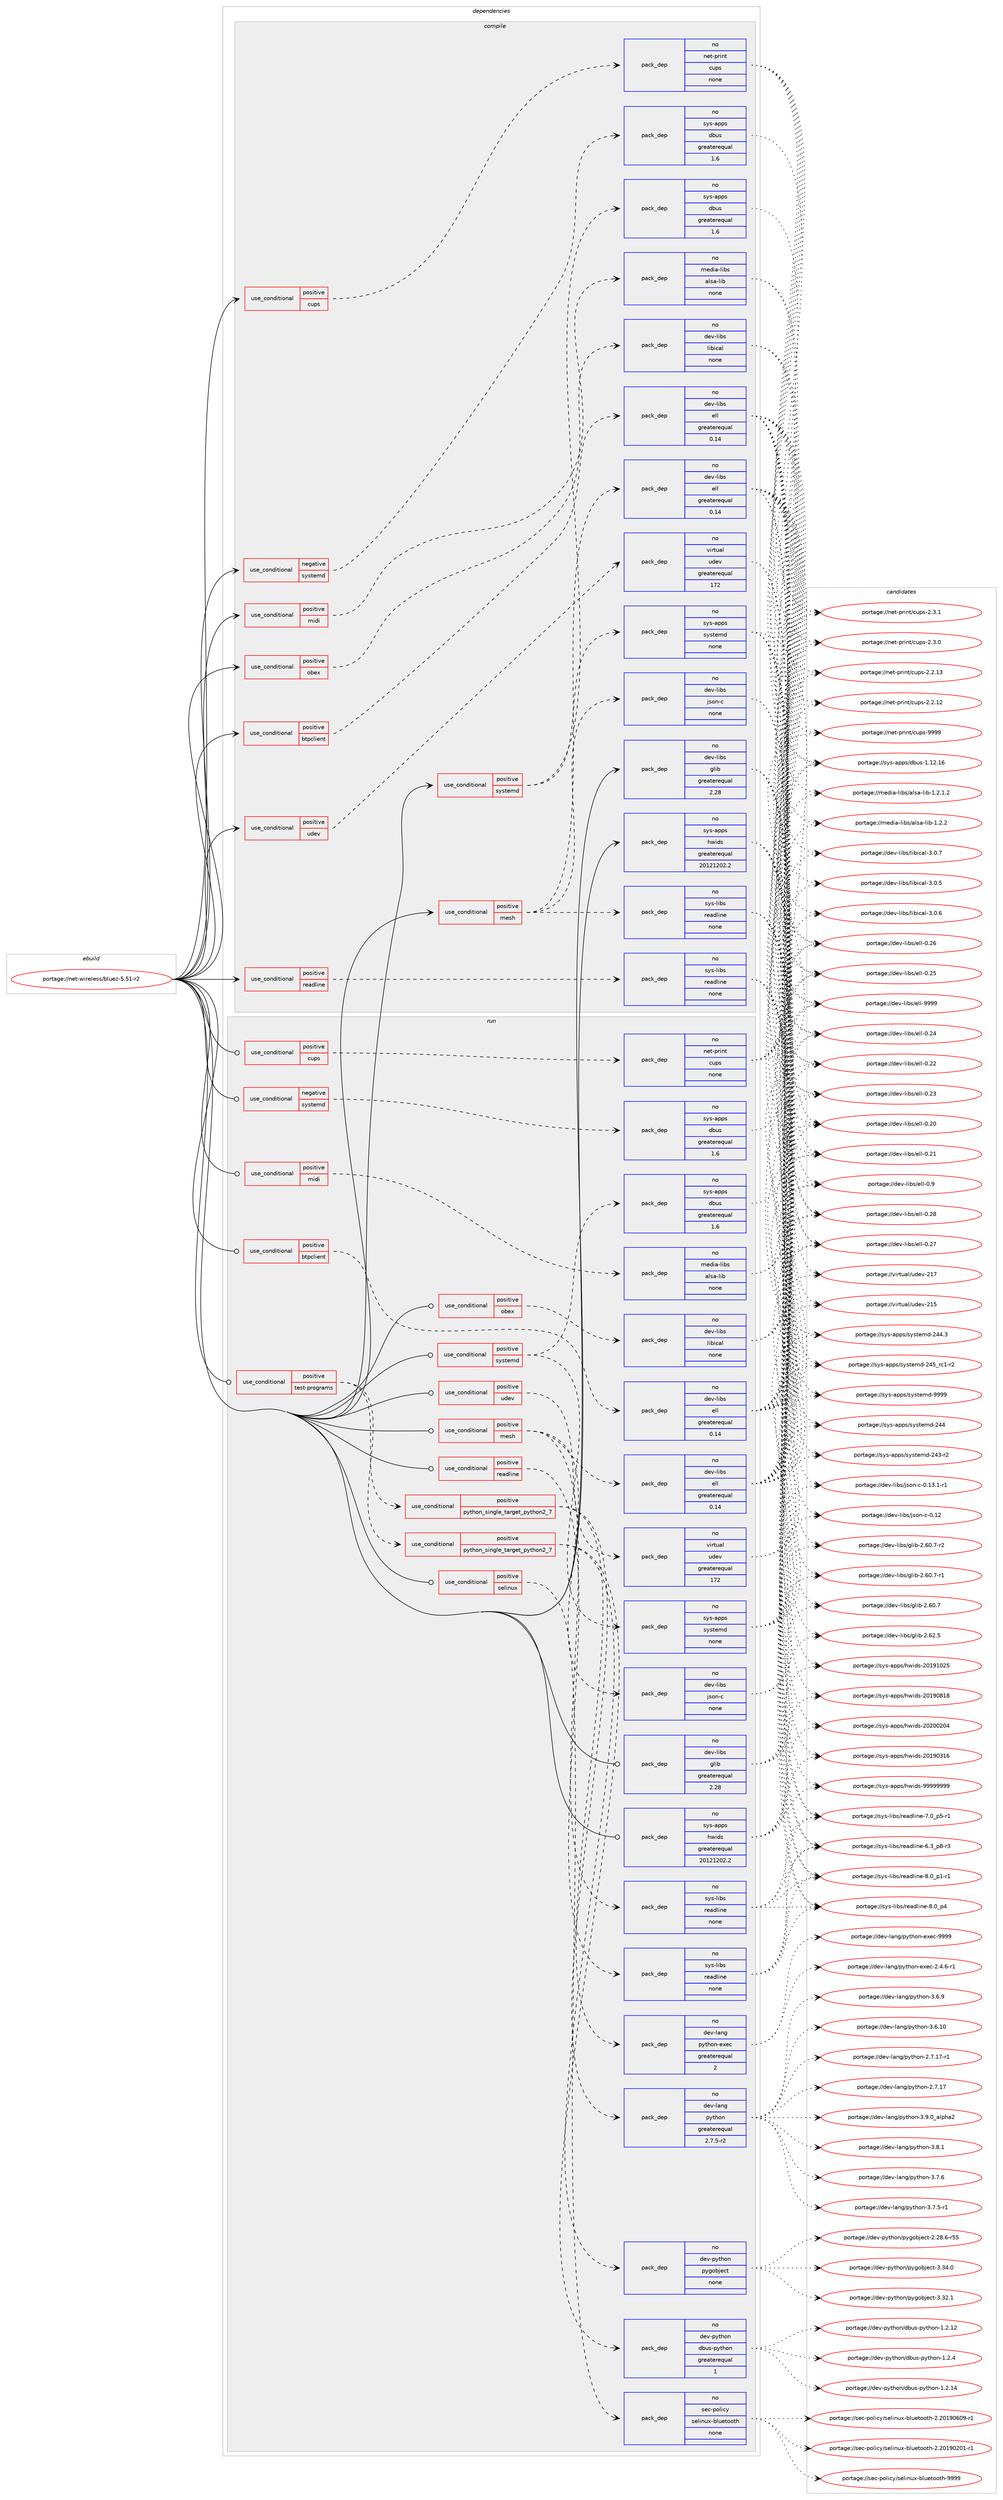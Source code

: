 digraph prolog {

# *************
# Graph options
# *************

newrank=true;
concentrate=true;
compound=true;
graph [rankdir=LR,fontname=Helvetica,fontsize=10,ranksep=1.5];#, ranksep=2.5, nodesep=0.2];
edge  [arrowhead=vee];
node  [fontname=Helvetica,fontsize=10];

# **********
# The ebuild
# **********

subgraph cluster_leftcol {
color=gray;
rank=same;
label=<<i>ebuild</i>>;
id [label="portage://net-wireless/bluez-5.51-r2", color=red, width=4, href="../net-wireless/bluez-5.51-r2.svg"];
}

# ****************
# The dependencies
# ****************

subgraph cluster_midcol {
color=gray;
label=<<i>dependencies</i>>;
subgraph cluster_compile {
fillcolor="#eeeeee";
style=filled;
label=<<i>compile</i>>;
subgraph cond13900 {
dependency70381 [label=<<TABLE BORDER="0" CELLBORDER="1" CELLSPACING="0" CELLPADDING="4"><TR><TD ROWSPAN="3" CELLPADDING="10">use_conditional</TD></TR><TR><TD>negative</TD></TR><TR><TD>systemd</TD></TR></TABLE>>, shape=none, color=red];
subgraph pack55082 {
dependency70382 [label=<<TABLE BORDER="0" CELLBORDER="1" CELLSPACING="0" CELLPADDING="4" WIDTH="220"><TR><TD ROWSPAN="6" CELLPADDING="30">pack_dep</TD></TR><TR><TD WIDTH="110">no</TD></TR><TR><TD>sys-apps</TD></TR><TR><TD>dbus</TD></TR><TR><TD>greaterequal</TD></TR><TR><TD>1.6</TD></TR></TABLE>>, shape=none, color=blue];
}
dependency70381:e -> dependency70382:w [weight=20,style="dashed",arrowhead="vee"];
}
id:e -> dependency70381:w [weight=20,style="solid",arrowhead="vee"];
subgraph cond13901 {
dependency70383 [label=<<TABLE BORDER="0" CELLBORDER="1" CELLSPACING="0" CELLPADDING="4"><TR><TD ROWSPAN="3" CELLPADDING="10">use_conditional</TD></TR><TR><TD>positive</TD></TR><TR><TD>btpclient</TD></TR></TABLE>>, shape=none, color=red];
subgraph pack55083 {
dependency70384 [label=<<TABLE BORDER="0" CELLBORDER="1" CELLSPACING="0" CELLPADDING="4" WIDTH="220"><TR><TD ROWSPAN="6" CELLPADDING="30">pack_dep</TD></TR><TR><TD WIDTH="110">no</TD></TR><TR><TD>dev-libs</TD></TR><TR><TD>ell</TD></TR><TR><TD>greaterequal</TD></TR><TR><TD>0.14</TD></TR></TABLE>>, shape=none, color=blue];
}
dependency70383:e -> dependency70384:w [weight=20,style="dashed",arrowhead="vee"];
}
id:e -> dependency70383:w [weight=20,style="solid",arrowhead="vee"];
subgraph cond13902 {
dependency70385 [label=<<TABLE BORDER="0" CELLBORDER="1" CELLSPACING="0" CELLPADDING="4"><TR><TD ROWSPAN="3" CELLPADDING="10">use_conditional</TD></TR><TR><TD>positive</TD></TR><TR><TD>cups</TD></TR></TABLE>>, shape=none, color=red];
subgraph pack55084 {
dependency70386 [label=<<TABLE BORDER="0" CELLBORDER="1" CELLSPACING="0" CELLPADDING="4" WIDTH="220"><TR><TD ROWSPAN="6" CELLPADDING="30">pack_dep</TD></TR><TR><TD WIDTH="110">no</TD></TR><TR><TD>net-print</TD></TR><TR><TD>cups</TD></TR><TR><TD>none</TD></TR><TR><TD></TD></TR></TABLE>>, shape=none, color=blue];
}
dependency70385:e -> dependency70386:w [weight=20,style="dashed",arrowhead="vee"];
}
id:e -> dependency70385:w [weight=20,style="solid",arrowhead="vee"];
subgraph cond13903 {
dependency70387 [label=<<TABLE BORDER="0" CELLBORDER="1" CELLSPACING="0" CELLPADDING="4"><TR><TD ROWSPAN="3" CELLPADDING="10">use_conditional</TD></TR><TR><TD>positive</TD></TR><TR><TD>mesh</TD></TR></TABLE>>, shape=none, color=red];
subgraph pack55085 {
dependency70388 [label=<<TABLE BORDER="0" CELLBORDER="1" CELLSPACING="0" CELLPADDING="4" WIDTH="220"><TR><TD ROWSPAN="6" CELLPADDING="30">pack_dep</TD></TR><TR><TD WIDTH="110">no</TD></TR><TR><TD>dev-libs</TD></TR><TR><TD>ell</TD></TR><TR><TD>greaterequal</TD></TR><TR><TD>0.14</TD></TR></TABLE>>, shape=none, color=blue];
}
dependency70387:e -> dependency70388:w [weight=20,style="dashed",arrowhead="vee"];
subgraph pack55086 {
dependency70389 [label=<<TABLE BORDER="0" CELLBORDER="1" CELLSPACING="0" CELLPADDING="4" WIDTH="220"><TR><TD ROWSPAN="6" CELLPADDING="30">pack_dep</TD></TR><TR><TD WIDTH="110">no</TD></TR><TR><TD>dev-libs</TD></TR><TR><TD>json-c</TD></TR><TR><TD>none</TD></TR><TR><TD></TD></TR></TABLE>>, shape=none, color=blue];
}
dependency70387:e -> dependency70389:w [weight=20,style="dashed",arrowhead="vee"];
subgraph pack55087 {
dependency70390 [label=<<TABLE BORDER="0" CELLBORDER="1" CELLSPACING="0" CELLPADDING="4" WIDTH="220"><TR><TD ROWSPAN="6" CELLPADDING="30">pack_dep</TD></TR><TR><TD WIDTH="110">no</TD></TR><TR><TD>sys-libs</TD></TR><TR><TD>readline</TD></TR><TR><TD>none</TD></TR><TR><TD></TD></TR></TABLE>>, shape=none, color=blue];
}
dependency70387:e -> dependency70390:w [weight=20,style="dashed",arrowhead="vee"];
}
id:e -> dependency70387:w [weight=20,style="solid",arrowhead="vee"];
subgraph cond13904 {
dependency70391 [label=<<TABLE BORDER="0" CELLBORDER="1" CELLSPACING="0" CELLPADDING="4"><TR><TD ROWSPAN="3" CELLPADDING="10">use_conditional</TD></TR><TR><TD>positive</TD></TR><TR><TD>midi</TD></TR></TABLE>>, shape=none, color=red];
subgraph pack55088 {
dependency70392 [label=<<TABLE BORDER="0" CELLBORDER="1" CELLSPACING="0" CELLPADDING="4" WIDTH="220"><TR><TD ROWSPAN="6" CELLPADDING="30">pack_dep</TD></TR><TR><TD WIDTH="110">no</TD></TR><TR><TD>media-libs</TD></TR><TR><TD>alsa-lib</TD></TR><TR><TD>none</TD></TR><TR><TD></TD></TR></TABLE>>, shape=none, color=blue];
}
dependency70391:e -> dependency70392:w [weight=20,style="dashed",arrowhead="vee"];
}
id:e -> dependency70391:w [weight=20,style="solid",arrowhead="vee"];
subgraph cond13905 {
dependency70393 [label=<<TABLE BORDER="0" CELLBORDER="1" CELLSPACING="0" CELLPADDING="4"><TR><TD ROWSPAN="3" CELLPADDING="10">use_conditional</TD></TR><TR><TD>positive</TD></TR><TR><TD>obex</TD></TR></TABLE>>, shape=none, color=red];
subgraph pack55089 {
dependency70394 [label=<<TABLE BORDER="0" CELLBORDER="1" CELLSPACING="0" CELLPADDING="4" WIDTH="220"><TR><TD ROWSPAN="6" CELLPADDING="30">pack_dep</TD></TR><TR><TD WIDTH="110">no</TD></TR><TR><TD>dev-libs</TD></TR><TR><TD>libical</TD></TR><TR><TD>none</TD></TR><TR><TD></TD></TR></TABLE>>, shape=none, color=blue];
}
dependency70393:e -> dependency70394:w [weight=20,style="dashed",arrowhead="vee"];
}
id:e -> dependency70393:w [weight=20,style="solid",arrowhead="vee"];
subgraph cond13906 {
dependency70395 [label=<<TABLE BORDER="0" CELLBORDER="1" CELLSPACING="0" CELLPADDING="4"><TR><TD ROWSPAN="3" CELLPADDING="10">use_conditional</TD></TR><TR><TD>positive</TD></TR><TR><TD>readline</TD></TR></TABLE>>, shape=none, color=red];
subgraph pack55090 {
dependency70396 [label=<<TABLE BORDER="0" CELLBORDER="1" CELLSPACING="0" CELLPADDING="4" WIDTH="220"><TR><TD ROWSPAN="6" CELLPADDING="30">pack_dep</TD></TR><TR><TD WIDTH="110">no</TD></TR><TR><TD>sys-libs</TD></TR><TR><TD>readline</TD></TR><TR><TD>none</TD></TR><TR><TD></TD></TR></TABLE>>, shape=none, color=blue];
}
dependency70395:e -> dependency70396:w [weight=20,style="dashed",arrowhead="vee"];
}
id:e -> dependency70395:w [weight=20,style="solid",arrowhead="vee"];
subgraph cond13907 {
dependency70397 [label=<<TABLE BORDER="0" CELLBORDER="1" CELLSPACING="0" CELLPADDING="4"><TR><TD ROWSPAN="3" CELLPADDING="10">use_conditional</TD></TR><TR><TD>positive</TD></TR><TR><TD>systemd</TD></TR></TABLE>>, shape=none, color=red];
subgraph pack55091 {
dependency70398 [label=<<TABLE BORDER="0" CELLBORDER="1" CELLSPACING="0" CELLPADDING="4" WIDTH="220"><TR><TD ROWSPAN="6" CELLPADDING="30">pack_dep</TD></TR><TR><TD WIDTH="110">no</TD></TR><TR><TD>sys-apps</TD></TR><TR><TD>dbus</TD></TR><TR><TD>greaterequal</TD></TR><TR><TD>1.6</TD></TR></TABLE>>, shape=none, color=blue];
}
dependency70397:e -> dependency70398:w [weight=20,style="dashed",arrowhead="vee"];
subgraph pack55092 {
dependency70399 [label=<<TABLE BORDER="0" CELLBORDER="1" CELLSPACING="0" CELLPADDING="4" WIDTH="220"><TR><TD ROWSPAN="6" CELLPADDING="30">pack_dep</TD></TR><TR><TD WIDTH="110">no</TD></TR><TR><TD>sys-apps</TD></TR><TR><TD>systemd</TD></TR><TR><TD>none</TD></TR><TR><TD></TD></TR></TABLE>>, shape=none, color=blue];
}
dependency70397:e -> dependency70399:w [weight=20,style="dashed",arrowhead="vee"];
}
id:e -> dependency70397:w [weight=20,style="solid",arrowhead="vee"];
subgraph cond13908 {
dependency70400 [label=<<TABLE BORDER="0" CELLBORDER="1" CELLSPACING="0" CELLPADDING="4"><TR><TD ROWSPAN="3" CELLPADDING="10">use_conditional</TD></TR><TR><TD>positive</TD></TR><TR><TD>udev</TD></TR></TABLE>>, shape=none, color=red];
subgraph pack55093 {
dependency70401 [label=<<TABLE BORDER="0" CELLBORDER="1" CELLSPACING="0" CELLPADDING="4" WIDTH="220"><TR><TD ROWSPAN="6" CELLPADDING="30">pack_dep</TD></TR><TR><TD WIDTH="110">no</TD></TR><TR><TD>virtual</TD></TR><TR><TD>udev</TD></TR><TR><TD>greaterequal</TD></TR><TR><TD>172</TD></TR></TABLE>>, shape=none, color=blue];
}
dependency70400:e -> dependency70401:w [weight=20,style="dashed",arrowhead="vee"];
}
id:e -> dependency70400:w [weight=20,style="solid",arrowhead="vee"];
subgraph pack55094 {
dependency70402 [label=<<TABLE BORDER="0" CELLBORDER="1" CELLSPACING="0" CELLPADDING="4" WIDTH="220"><TR><TD ROWSPAN="6" CELLPADDING="30">pack_dep</TD></TR><TR><TD WIDTH="110">no</TD></TR><TR><TD>dev-libs</TD></TR><TR><TD>glib</TD></TR><TR><TD>greaterequal</TD></TR><TR><TD>2.28</TD></TR></TABLE>>, shape=none, color=blue];
}
id:e -> dependency70402:w [weight=20,style="solid",arrowhead="vee"];
subgraph pack55095 {
dependency70403 [label=<<TABLE BORDER="0" CELLBORDER="1" CELLSPACING="0" CELLPADDING="4" WIDTH="220"><TR><TD ROWSPAN="6" CELLPADDING="30">pack_dep</TD></TR><TR><TD WIDTH="110">no</TD></TR><TR><TD>sys-apps</TD></TR><TR><TD>hwids</TD></TR><TR><TD>greaterequal</TD></TR><TR><TD>20121202.2</TD></TR></TABLE>>, shape=none, color=blue];
}
id:e -> dependency70403:w [weight=20,style="solid",arrowhead="vee"];
}
subgraph cluster_compileandrun {
fillcolor="#eeeeee";
style=filled;
label=<<i>compile and run</i>>;
}
subgraph cluster_run {
fillcolor="#eeeeee";
style=filled;
label=<<i>run</i>>;
subgraph cond13909 {
dependency70404 [label=<<TABLE BORDER="0" CELLBORDER="1" CELLSPACING="0" CELLPADDING="4"><TR><TD ROWSPAN="3" CELLPADDING="10">use_conditional</TD></TR><TR><TD>negative</TD></TR><TR><TD>systemd</TD></TR></TABLE>>, shape=none, color=red];
subgraph pack55096 {
dependency70405 [label=<<TABLE BORDER="0" CELLBORDER="1" CELLSPACING="0" CELLPADDING="4" WIDTH="220"><TR><TD ROWSPAN="6" CELLPADDING="30">pack_dep</TD></TR><TR><TD WIDTH="110">no</TD></TR><TR><TD>sys-apps</TD></TR><TR><TD>dbus</TD></TR><TR><TD>greaterequal</TD></TR><TR><TD>1.6</TD></TR></TABLE>>, shape=none, color=blue];
}
dependency70404:e -> dependency70405:w [weight=20,style="dashed",arrowhead="vee"];
}
id:e -> dependency70404:w [weight=20,style="solid",arrowhead="odot"];
subgraph cond13910 {
dependency70406 [label=<<TABLE BORDER="0" CELLBORDER="1" CELLSPACING="0" CELLPADDING="4"><TR><TD ROWSPAN="3" CELLPADDING="10">use_conditional</TD></TR><TR><TD>positive</TD></TR><TR><TD>btpclient</TD></TR></TABLE>>, shape=none, color=red];
subgraph pack55097 {
dependency70407 [label=<<TABLE BORDER="0" CELLBORDER="1" CELLSPACING="0" CELLPADDING="4" WIDTH="220"><TR><TD ROWSPAN="6" CELLPADDING="30">pack_dep</TD></TR><TR><TD WIDTH="110">no</TD></TR><TR><TD>dev-libs</TD></TR><TR><TD>ell</TD></TR><TR><TD>greaterequal</TD></TR><TR><TD>0.14</TD></TR></TABLE>>, shape=none, color=blue];
}
dependency70406:e -> dependency70407:w [weight=20,style="dashed",arrowhead="vee"];
}
id:e -> dependency70406:w [weight=20,style="solid",arrowhead="odot"];
subgraph cond13911 {
dependency70408 [label=<<TABLE BORDER="0" CELLBORDER="1" CELLSPACING="0" CELLPADDING="4"><TR><TD ROWSPAN="3" CELLPADDING="10">use_conditional</TD></TR><TR><TD>positive</TD></TR><TR><TD>cups</TD></TR></TABLE>>, shape=none, color=red];
subgraph pack55098 {
dependency70409 [label=<<TABLE BORDER="0" CELLBORDER="1" CELLSPACING="0" CELLPADDING="4" WIDTH="220"><TR><TD ROWSPAN="6" CELLPADDING="30">pack_dep</TD></TR><TR><TD WIDTH="110">no</TD></TR><TR><TD>net-print</TD></TR><TR><TD>cups</TD></TR><TR><TD>none</TD></TR><TR><TD></TD></TR></TABLE>>, shape=none, color=blue];
}
dependency70408:e -> dependency70409:w [weight=20,style="dashed",arrowhead="vee"];
}
id:e -> dependency70408:w [weight=20,style="solid",arrowhead="odot"];
subgraph cond13912 {
dependency70410 [label=<<TABLE BORDER="0" CELLBORDER="1" CELLSPACING="0" CELLPADDING="4"><TR><TD ROWSPAN="3" CELLPADDING="10">use_conditional</TD></TR><TR><TD>positive</TD></TR><TR><TD>mesh</TD></TR></TABLE>>, shape=none, color=red];
subgraph pack55099 {
dependency70411 [label=<<TABLE BORDER="0" CELLBORDER="1" CELLSPACING="0" CELLPADDING="4" WIDTH="220"><TR><TD ROWSPAN="6" CELLPADDING="30">pack_dep</TD></TR><TR><TD WIDTH="110">no</TD></TR><TR><TD>dev-libs</TD></TR><TR><TD>ell</TD></TR><TR><TD>greaterequal</TD></TR><TR><TD>0.14</TD></TR></TABLE>>, shape=none, color=blue];
}
dependency70410:e -> dependency70411:w [weight=20,style="dashed",arrowhead="vee"];
subgraph pack55100 {
dependency70412 [label=<<TABLE BORDER="0" CELLBORDER="1" CELLSPACING="0" CELLPADDING="4" WIDTH="220"><TR><TD ROWSPAN="6" CELLPADDING="30">pack_dep</TD></TR><TR><TD WIDTH="110">no</TD></TR><TR><TD>dev-libs</TD></TR><TR><TD>json-c</TD></TR><TR><TD>none</TD></TR><TR><TD></TD></TR></TABLE>>, shape=none, color=blue];
}
dependency70410:e -> dependency70412:w [weight=20,style="dashed",arrowhead="vee"];
subgraph pack55101 {
dependency70413 [label=<<TABLE BORDER="0" CELLBORDER="1" CELLSPACING="0" CELLPADDING="4" WIDTH="220"><TR><TD ROWSPAN="6" CELLPADDING="30">pack_dep</TD></TR><TR><TD WIDTH="110">no</TD></TR><TR><TD>sys-libs</TD></TR><TR><TD>readline</TD></TR><TR><TD>none</TD></TR><TR><TD></TD></TR></TABLE>>, shape=none, color=blue];
}
dependency70410:e -> dependency70413:w [weight=20,style="dashed",arrowhead="vee"];
}
id:e -> dependency70410:w [weight=20,style="solid",arrowhead="odot"];
subgraph cond13913 {
dependency70414 [label=<<TABLE BORDER="0" CELLBORDER="1" CELLSPACING="0" CELLPADDING="4"><TR><TD ROWSPAN="3" CELLPADDING="10">use_conditional</TD></TR><TR><TD>positive</TD></TR><TR><TD>midi</TD></TR></TABLE>>, shape=none, color=red];
subgraph pack55102 {
dependency70415 [label=<<TABLE BORDER="0" CELLBORDER="1" CELLSPACING="0" CELLPADDING="4" WIDTH="220"><TR><TD ROWSPAN="6" CELLPADDING="30">pack_dep</TD></TR><TR><TD WIDTH="110">no</TD></TR><TR><TD>media-libs</TD></TR><TR><TD>alsa-lib</TD></TR><TR><TD>none</TD></TR><TR><TD></TD></TR></TABLE>>, shape=none, color=blue];
}
dependency70414:e -> dependency70415:w [weight=20,style="dashed",arrowhead="vee"];
}
id:e -> dependency70414:w [weight=20,style="solid",arrowhead="odot"];
subgraph cond13914 {
dependency70416 [label=<<TABLE BORDER="0" CELLBORDER="1" CELLSPACING="0" CELLPADDING="4"><TR><TD ROWSPAN="3" CELLPADDING="10">use_conditional</TD></TR><TR><TD>positive</TD></TR><TR><TD>obex</TD></TR></TABLE>>, shape=none, color=red];
subgraph pack55103 {
dependency70417 [label=<<TABLE BORDER="0" CELLBORDER="1" CELLSPACING="0" CELLPADDING="4" WIDTH="220"><TR><TD ROWSPAN="6" CELLPADDING="30">pack_dep</TD></TR><TR><TD WIDTH="110">no</TD></TR><TR><TD>dev-libs</TD></TR><TR><TD>libical</TD></TR><TR><TD>none</TD></TR><TR><TD></TD></TR></TABLE>>, shape=none, color=blue];
}
dependency70416:e -> dependency70417:w [weight=20,style="dashed",arrowhead="vee"];
}
id:e -> dependency70416:w [weight=20,style="solid",arrowhead="odot"];
subgraph cond13915 {
dependency70418 [label=<<TABLE BORDER="0" CELLBORDER="1" CELLSPACING="0" CELLPADDING="4"><TR><TD ROWSPAN="3" CELLPADDING="10">use_conditional</TD></TR><TR><TD>positive</TD></TR><TR><TD>readline</TD></TR></TABLE>>, shape=none, color=red];
subgraph pack55104 {
dependency70419 [label=<<TABLE BORDER="0" CELLBORDER="1" CELLSPACING="0" CELLPADDING="4" WIDTH="220"><TR><TD ROWSPAN="6" CELLPADDING="30">pack_dep</TD></TR><TR><TD WIDTH="110">no</TD></TR><TR><TD>sys-libs</TD></TR><TR><TD>readline</TD></TR><TR><TD>none</TD></TR><TR><TD></TD></TR></TABLE>>, shape=none, color=blue];
}
dependency70418:e -> dependency70419:w [weight=20,style="dashed",arrowhead="vee"];
}
id:e -> dependency70418:w [weight=20,style="solid",arrowhead="odot"];
subgraph cond13916 {
dependency70420 [label=<<TABLE BORDER="0" CELLBORDER="1" CELLSPACING="0" CELLPADDING="4"><TR><TD ROWSPAN="3" CELLPADDING="10">use_conditional</TD></TR><TR><TD>positive</TD></TR><TR><TD>selinux</TD></TR></TABLE>>, shape=none, color=red];
subgraph pack55105 {
dependency70421 [label=<<TABLE BORDER="0" CELLBORDER="1" CELLSPACING="0" CELLPADDING="4" WIDTH="220"><TR><TD ROWSPAN="6" CELLPADDING="30">pack_dep</TD></TR><TR><TD WIDTH="110">no</TD></TR><TR><TD>sec-policy</TD></TR><TR><TD>selinux-bluetooth</TD></TR><TR><TD>none</TD></TR><TR><TD></TD></TR></TABLE>>, shape=none, color=blue];
}
dependency70420:e -> dependency70421:w [weight=20,style="dashed",arrowhead="vee"];
}
id:e -> dependency70420:w [weight=20,style="solid",arrowhead="odot"];
subgraph cond13917 {
dependency70422 [label=<<TABLE BORDER="0" CELLBORDER="1" CELLSPACING="0" CELLPADDING="4"><TR><TD ROWSPAN="3" CELLPADDING="10">use_conditional</TD></TR><TR><TD>positive</TD></TR><TR><TD>systemd</TD></TR></TABLE>>, shape=none, color=red];
subgraph pack55106 {
dependency70423 [label=<<TABLE BORDER="0" CELLBORDER="1" CELLSPACING="0" CELLPADDING="4" WIDTH="220"><TR><TD ROWSPAN="6" CELLPADDING="30">pack_dep</TD></TR><TR><TD WIDTH="110">no</TD></TR><TR><TD>sys-apps</TD></TR><TR><TD>dbus</TD></TR><TR><TD>greaterequal</TD></TR><TR><TD>1.6</TD></TR></TABLE>>, shape=none, color=blue];
}
dependency70422:e -> dependency70423:w [weight=20,style="dashed",arrowhead="vee"];
subgraph pack55107 {
dependency70424 [label=<<TABLE BORDER="0" CELLBORDER="1" CELLSPACING="0" CELLPADDING="4" WIDTH="220"><TR><TD ROWSPAN="6" CELLPADDING="30">pack_dep</TD></TR><TR><TD WIDTH="110">no</TD></TR><TR><TD>sys-apps</TD></TR><TR><TD>systemd</TD></TR><TR><TD>none</TD></TR><TR><TD></TD></TR></TABLE>>, shape=none, color=blue];
}
dependency70422:e -> dependency70424:w [weight=20,style="dashed",arrowhead="vee"];
}
id:e -> dependency70422:w [weight=20,style="solid",arrowhead="odot"];
subgraph cond13918 {
dependency70425 [label=<<TABLE BORDER="0" CELLBORDER="1" CELLSPACING="0" CELLPADDING="4"><TR><TD ROWSPAN="3" CELLPADDING="10">use_conditional</TD></TR><TR><TD>positive</TD></TR><TR><TD>test-programs</TD></TR></TABLE>>, shape=none, color=red];
subgraph cond13919 {
dependency70426 [label=<<TABLE BORDER="0" CELLBORDER="1" CELLSPACING="0" CELLPADDING="4"><TR><TD ROWSPAN="3" CELLPADDING="10">use_conditional</TD></TR><TR><TD>positive</TD></TR><TR><TD>python_single_target_python2_7</TD></TR></TABLE>>, shape=none, color=red];
subgraph pack55108 {
dependency70427 [label=<<TABLE BORDER="0" CELLBORDER="1" CELLSPACING="0" CELLPADDING="4" WIDTH="220"><TR><TD ROWSPAN="6" CELLPADDING="30">pack_dep</TD></TR><TR><TD WIDTH="110">no</TD></TR><TR><TD>dev-lang</TD></TR><TR><TD>python</TD></TR><TR><TD>greaterequal</TD></TR><TR><TD>2.7.5-r2</TD></TR></TABLE>>, shape=none, color=blue];
}
dependency70426:e -> dependency70427:w [weight=20,style="dashed",arrowhead="vee"];
subgraph pack55109 {
dependency70428 [label=<<TABLE BORDER="0" CELLBORDER="1" CELLSPACING="0" CELLPADDING="4" WIDTH="220"><TR><TD ROWSPAN="6" CELLPADDING="30">pack_dep</TD></TR><TR><TD WIDTH="110">no</TD></TR><TR><TD>dev-lang</TD></TR><TR><TD>python-exec</TD></TR><TR><TD>greaterequal</TD></TR><TR><TD>2</TD></TR></TABLE>>, shape=none, color=blue];
}
dependency70426:e -> dependency70428:w [weight=20,style="dashed",arrowhead="vee"];
}
dependency70425:e -> dependency70426:w [weight=20,style="dashed",arrowhead="vee"];
subgraph cond13920 {
dependency70429 [label=<<TABLE BORDER="0" CELLBORDER="1" CELLSPACING="0" CELLPADDING="4"><TR><TD ROWSPAN="3" CELLPADDING="10">use_conditional</TD></TR><TR><TD>positive</TD></TR><TR><TD>python_single_target_python2_7</TD></TR></TABLE>>, shape=none, color=red];
subgraph pack55110 {
dependency70430 [label=<<TABLE BORDER="0" CELLBORDER="1" CELLSPACING="0" CELLPADDING="4" WIDTH="220"><TR><TD ROWSPAN="6" CELLPADDING="30">pack_dep</TD></TR><TR><TD WIDTH="110">no</TD></TR><TR><TD>dev-python</TD></TR><TR><TD>dbus-python</TD></TR><TR><TD>greaterequal</TD></TR><TR><TD>1</TD></TR></TABLE>>, shape=none, color=blue];
}
dependency70429:e -> dependency70430:w [weight=20,style="dashed",arrowhead="vee"];
subgraph pack55111 {
dependency70431 [label=<<TABLE BORDER="0" CELLBORDER="1" CELLSPACING="0" CELLPADDING="4" WIDTH="220"><TR><TD ROWSPAN="6" CELLPADDING="30">pack_dep</TD></TR><TR><TD WIDTH="110">no</TD></TR><TR><TD>dev-python</TD></TR><TR><TD>pygobject</TD></TR><TR><TD>none</TD></TR><TR><TD></TD></TR></TABLE>>, shape=none, color=blue];
}
dependency70429:e -> dependency70431:w [weight=20,style="dashed",arrowhead="vee"];
}
dependency70425:e -> dependency70429:w [weight=20,style="dashed",arrowhead="vee"];
}
id:e -> dependency70425:w [weight=20,style="solid",arrowhead="odot"];
subgraph cond13921 {
dependency70432 [label=<<TABLE BORDER="0" CELLBORDER="1" CELLSPACING="0" CELLPADDING="4"><TR><TD ROWSPAN="3" CELLPADDING="10">use_conditional</TD></TR><TR><TD>positive</TD></TR><TR><TD>udev</TD></TR></TABLE>>, shape=none, color=red];
subgraph pack55112 {
dependency70433 [label=<<TABLE BORDER="0" CELLBORDER="1" CELLSPACING="0" CELLPADDING="4" WIDTH="220"><TR><TD ROWSPAN="6" CELLPADDING="30">pack_dep</TD></TR><TR><TD WIDTH="110">no</TD></TR><TR><TD>virtual</TD></TR><TR><TD>udev</TD></TR><TR><TD>greaterequal</TD></TR><TR><TD>172</TD></TR></TABLE>>, shape=none, color=blue];
}
dependency70432:e -> dependency70433:w [weight=20,style="dashed",arrowhead="vee"];
}
id:e -> dependency70432:w [weight=20,style="solid",arrowhead="odot"];
subgraph pack55113 {
dependency70434 [label=<<TABLE BORDER="0" CELLBORDER="1" CELLSPACING="0" CELLPADDING="4" WIDTH="220"><TR><TD ROWSPAN="6" CELLPADDING="30">pack_dep</TD></TR><TR><TD WIDTH="110">no</TD></TR><TR><TD>dev-libs</TD></TR><TR><TD>glib</TD></TR><TR><TD>greaterequal</TD></TR><TR><TD>2.28</TD></TR></TABLE>>, shape=none, color=blue];
}
id:e -> dependency70434:w [weight=20,style="solid",arrowhead="odot"];
subgraph pack55114 {
dependency70435 [label=<<TABLE BORDER="0" CELLBORDER="1" CELLSPACING="0" CELLPADDING="4" WIDTH="220"><TR><TD ROWSPAN="6" CELLPADDING="30">pack_dep</TD></TR><TR><TD WIDTH="110">no</TD></TR><TR><TD>sys-apps</TD></TR><TR><TD>hwids</TD></TR><TR><TD>greaterequal</TD></TR><TR><TD>20121202.2</TD></TR></TABLE>>, shape=none, color=blue];
}
id:e -> dependency70435:w [weight=20,style="solid",arrowhead="odot"];
}
}

# **************
# The candidates
# **************

subgraph cluster_choices {
rank=same;
color=gray;
label=<<i>candidates</i>>;

subgraph choice55082 {
color=black;
nodesep=1;
choice115121115459711211211547100981171154549464950464954 [label="portage://sys-apps/dbus-1.12.16", color=red, width=4,href="../sys-apps/dbus-1.12.16.svg"];
dependency70382:e -> choice115121115459711211211547100981171154549464950464954:w [style=dotted,weight="100"];
}
subgraph choice55083 {
color=black;
nodesep=1;
choice1001011184510810598115471011081084557575757 [label="portage://dev-libs/ell-9999", color=red, width=4,href="../dev-libs/ell-9999.svg"];
choice10010111845108105981154710110810845484657 [label="portage://dev-libs/ell-0.9", color=red, width=4,href="../dev-libs/ell-0.9.svg"];
choice1001011184510810598115471011081084548465056 [label="portage://dev-libs/ell-0.28", color=red, width=4,href="../dev-libs/ell-0.28.svg"];
choice1001011184510810598115471011081084548465055 [label="portage://dev-libs/ell-0.27", color=red, width=4,href="../dev-libs/ell-0.27.svg"];
choice1001011184510810598115471011081084548465054 [label="portage://dev-libs/ell-0.26", color=red, width=4,href="../dev-libs/ell-0.26.svg"];
choice1001011184510810598115471011081084548465053 [label="portage://dev-libs/ell-0.25", color=red, width=4,href="../dev-libs/ell-0.25.svg"];
choice1001011184510810598115471011081084548465052 [label="portage://dev-libs/ell-0.24", color=red, width=4,href="../dev-libs/ell-0.24.svg"];
choice1001011184510810598115471011081084548465051 [label="portage://dev-libs/ell-0.23", color=red, width=4,href="../dev-libs/ell-0.23.svg"];
choice1001011184510810598115471011081084548465050 [label="portage://dev-libs/ell-0.22", color=red, width=4,href="../dev-libs/ell-0.22.svg"];
choice1001011184510810598115471011081084548465049 [label="portage://dev-libs/ell-0.21", color=red, width=4,href="../dev-libs/ell-0.21.svg"];
choice1001011184510810598115471011081084548465048 [label="portage://dev-libs/ell-0.20", color=red, width=4,href="../dev-libs/ell-0.20.svg"];
dependency70384:e -> choice1001011184510810598115471011081084557575757:w [style=dotted,weight="100"];
dependency70384:e -> choice10010111845108105981154710110810845484657:w [style=dotted,weight="100"];
dependency70384:e -> choice1001011184510810598115471011081084548465056:w [style=dotted,weight="100"];
dependency70384:e -> choice1001011184510810598115471011081084548465055:w [style=dotted,weight="100"];
dependency70384:e -> choice1001011184510810598115471011081084548465054:w [style=dotted,weight="100"];
dependency70384:e -> choice1001011184510810598115471011081084548465053:w [style=dotted,weight="100"];
dependency70384:e -> choice1001011184510810598115471011081084548465052:w [style=dotted,weight="100"];
dependency70384:e -> choice1001011184510810598115471011081084548465051:w [style=dotted,weight="100"];
dependency70384:e -> choice1001011184510810598115471011081084548465050:w [style=dotted,weight="100"];
dependency70384:e -> choice1001011184510810598115471011081084548465049:w [style=dotted,weight="100"];
dependency70384:e -> choice1001011184510810598115471011081084548465048:w [style=dotted,weight="100"];
}
subgraph choice55084 {
color=black;
nodesep=1;
choice1101011164511211410511011647991171121154557575757 [label="portage://net-print/cups-9999", color=red, width=4,href="../net-print/cups-9999.svg"];
choice110101116451121141051101164799117112115455046514649 [label="portage://net-print/cups-2.3.1", color=red, width=4,href="../net-print/cups-2.3.1.svg"];
choice110101116451121141051101164799117112115455046514648 [label="portage://net-print/cups-2.3.0", color=red, width=4,href="../net-print/cups-2.3.0.svg"];
choice11010111645112114105110116479911711211545504650464951 [label="portage://net-print/cups-2.2.13", color=red, width=4,href="../net-print/cups-2.2.13.svg"];
choice11010111645112114105110116479911711211545504650464950 [label="portage://net-print/cups-2.2.12", color=red, width=4,href="../net-print/cups-2.2.12.svg"];
dependency70386:e -> choice1101011164511211410511011647991171121154557575757:w [style=dotted,weight="100"];
dependency70386:e -> choice110101116451121141051101164799117112115455046514649:w [style=dotted,weight="100"];
dependency70386:e -> choice110101116451121141051101164799117112115455046514648:w [style=dotted,weight="100"];
dependency70386:e -> choice11010111645112114105110116479911711211545504650464951:w [style=dotted,weight="100"];
dependency70386:e -> choice11010111645112114105110116479911711211545504650464950:w [style=dotted,weight="100"];
}
subgraph choice55085 {
color=black;
nodesep=1;
choice1001011184510810598115471011081084557575757 [label="portage://dev-libs/ell-9999", color=red, width=4,href="../dev-libs/ell-9999.svg"];
choice10010111845108105981154710110810845484657 [label="portage://dev-libs/ell-0.9", color=red, width=4,href="../dev-libs/ell-0.9.svg"];
choice1001011184510810598115471011081084548465056 [label="portage://dev-libs/ell-0.28", color=red, width=4,href="../dev-libs/ell-0.28.svg"];
choice1001011184510810598115471011081084548465055 [label="portage://dev-libs/ell-0.27", color=red, width=4,href="../dev-libs/ell-0.27.svg"];
choice1001011184510810598115471011081084548465054 [label="portage://dev-libs/ell-0.26", color=red, width=4,href="../dev-libs/ell-0.26.svg"];
choice1001011184510810598115471011081084548465053 [label="portage://dev-libs/ell-0.25", color=red, width=4,href="../dev-libs/ell-0.25.svg"];
choice1001011184510810598115471011081084548465052 [label="portage://dev-libs/ell-0.24", color=red, width=4,href="../dev-libs/ell-0.24.svg"];
choice1001011184510810598115471011081084548465051 [label="portage://dev-libs/ell-0.23", color=red, width=4,href="../dev-libs/ell-0.23.svg"];
choice1001011184510810598115471011081084548465050 [label="portage://dev-libs/ell-0.22", color=red, width=4,href="../dev-libs/ell-0.22.svg"];
choice1001011184510810598115471011081084548465049 [label="portage://dev-libs/ell-0.21", color=red, width=4,href="../dev-libs/ell-0.21.svg"];
choice1001011184510810598115471011081084548465048 [label="portage://dev-libs/ell-0.20", color=red, width=4,href="../dev-libs/ell-0.20.svg"];
dependency70388:e -> choice1001011184510810598115471011081084557575757:w [style=dotted,weight="100"];
dependency70388:e -> choice10010111845108105981154710110810845484657:w [style=dotted,weight="100"];
dependency70388:e -> choice1001011184510810598115471011081084548465056:w [style=dotted,weight="100"];
dependency70388:e -> choice1001011184510810598115471011081084548465055:w [style=dotted,weight="100"];
dependency70388:e -> choice1001011184510810598115471011081084548465054:w [style=dotted,weight="100"];
dependency70388:e -> choice1001011184510810598115471011081084548465053:w [style=dotted,weight="100"];
dependency70388:e -> choice1001011184510810598115471011081084548465052:w [style=dotted,weight="100"];
dependency70388:e -> choice1001011184510810598115471011081084548465051:w [style=dotted,weight="100"];
dependency70388:e -> choice1001011184510810598115471011081084548465050:w [style=dotted,weight="100"];
dependency70388:e -> choice1001011184510810598115471011081084548465049:w [style=dotted,weight="100"];
dependency70388:e -> choice1001011184510810598115471011081084548465048:w [style=dotted,weight="100"];
}
subgraph choice55086 {
color=black;
nodesep=1;
choice1001011184510810598115471061151111104599454846495146494511449 [label="portage://dev-libs/json-c-0.13.1-r1", color=red, width=4,href="../dev-libs/json-c-0.13.1-r1.svg"];
choice10010111845108105981154710611511111045994548464950 [label="portage://dev-libs/json-c-0.12", color=red, width=4,href="../dev-libs/json-c-0.12.svg"];
dependency70389:e -> choice1001011184510810598115471061151111104599454846495146494511449:w [style=dotted,weight="100"];
dependency70389:e -> choice10010111845108105981154710611511111045994548464950:w [style=dotted,weight="100"];
}
subgraph choice55087 {
color=black;
nodesep=1;
choice11512111545108105981154711410197100108105110101455646489511252 [label="portage://sys-libs/readline-8.0_p4", color=red, width=4,href="../sys-libs/readline-8.0_p4.svg"];
choice115121115451081059811547114101971001081051101014556464895112494511449 [label="portage://sys-libs/readline-8.0_p1-r1", color=red, width=4,href="../sys-libs/readline-8.0_p1-r1.svg"];
choice115121115451081059811547114101971001081051101014555464895112534511449 [label="portage://sys-libs/readline-7.0_p5-r1", color=red, width=4,href="../sys-libs/readline-7.0_p5-r1.svg"];
choice115121115451081059811547114101971001081051101014554465195112564511451 [label="portage://sys-libs/readline-6.3_p8-r3", color=red, width=4,href="../sys-libs/readline-6.3_p8-r3.svg"];
dependency70390:e -> choice11512111545108105981154711410197100108105110101455646489511252:w [style=dotted,weight="100"];
dependency70390:e -> choice115121115451081059811547114101971001081051101014556464895112494511449:w [style=dotted,weight="100"];
dependency70390:e -> choice115121115451081059811547114101971001081051101014555464895112534511449:w [style=dotted,weight="100"];
dependency70390:e -> choice115121115451081059811547114101971001081051101014554465195112564511451:w [style=dotted,weight="100"];
}
subgraph choice55088 {
color=black;
nodesep=1;
choice1091011001059745108105981154797108115974510810598454946504650 [label="portage://media-libs/alsa-lib-1.2.2", color=red, width=4,href="../media-libs/alsa-lib-1.2.2.svg"];
choice10910110010597451081059811547971081159745108105984549465046494650 [label="portage://media-libs/alsa-lib-1.2.1.2", color=red, width=4,href="../media-libs/alsa-lib-1.2.1.2.svg"];
dependency70392:e -> choice1091011001059745108105981154797108115974510810598454946504650:w [style=dotted,weight="100"];
dependency70392:e -> choice10910110010597451081059811547971081159745108105984549465046494650:w [style=dotted,weight="100"];
}
subgraph choice55089 {
color=black;
nodesep=1;
choice100101118451081059811547108105981059997108455146484655 [label="portage://dev-libs/libical-3.0.7", color=red, width=4,href="../dev-libs/libical-3.0.7.svg"];
choice100101118451081059811547108105981059997108455146484654 [label="portage://dev-libs/libical-3.0.6", color=red, width=4,href="../dev-libs/libical-3.0.6.svg"];
choice100101118451081059811547108105981059997108455146484653 [label="portage://dev-libs/libical-3.0.5", color=red, width=4,href="../dev-libs/libical-3.0.5.svg"];
dependency70394:e -> choice100101118451081059811547108105981059997108455146484655:w [style=dotted,weight="100"];
dependency70394:e -> choice100101118451081059811547108105981059997108455146484654:w [style=dotted,weight="100"];
dependency70394:e -> choice100101118451081059811547108105981059997108455146484653:w [style=dotted,weight="100"];
}
subgraph choice55090 {
color=black;
nodesep=1;
choice11512111545108105981154711410197100108105110101455646489511252 [label="portage://sys-libs/readline-8.0_p4", color=red, width=4,href="../sys-libs/readline-8.0_p4.svg"];
choice115121115451081059811547114101971001081051101014556464895112494511449 [label="portage://sys-libs/readline-8.0_p1-r1", color=red, width=4,href="../sys-libs/readline-8.0_p1-r1.svg"];
choice115121115451081059811547114101971001081051101014555464895112534511449 [label="portage://sys-libs/readline-7.0_p5-r1", color=red, width=4,href="../sys-libs/readline-7.0_p5-r1.svg"];
choice115121115451081059811547114101971001081051101014554465195112564511451 [label="portage://sys-libs/readline-6.3_p8-r3", color=red, width=4,href="../sys-libs/readline-6.3_p8-r3.svg"];
dependency70396:e -> choice11512111545108105981154711410197100108105110101455646489511252:w [style=dotted,weight="100"];
dependency70396:e -> choice115121115451081059811547114101971001081051101014556464895112494511449:w [style=dotted,weight="100"];
dependency70396:e -> choice115121115451081059811547114101971001081051101014555464895112534511449:w [style=dotted,weight="100"];
dependency70396:e -> choice115121115451081059811547114101971001081051101014554465195112564511451:w [style=dotted,weight="100"];
}
subgraph choice55091 {
color=black;
nodesep=1;
choice115121115459711211211547100981171154549464950464954 [label="portage://sys-apps/dbus-1.12.16", color=red, width=4,href="../sys-apps/dbus-1.12.16.svg"];
dependency70398:e -> choice115121115459711211211547100981171154549464950464954:w [style=dotted,weight="100"];
}
subgraph choice55092 {
color=black;
nodesep=1;
choice1151211154597112112115471151211151161011091004557575757 [label="portage://sys-apps/systemd-9999", color=red, width=4,href="../sys-apps/systemd-9999.svg"];
choice115121115459711211211547115121115116101109100455052539511499494511450 [label="portage://sys-apps/systemd-245_rc1-r2", color=red, width=4,href="../sys-apps/systemd-245_rc1-r2.svg"];
choice115121115459711211211547115121115116101109100455052524651 [label="portage://sys-apps/systemd-244.3", color=red, width=4,href="../sys-apps/systemd-244.3.svg"];
choice11512111545971121121154711512111511610110910045505252 [label="portage://sys-apps/systemd-244", color=red, width=4,href="../sys-apps/systemd-244.svg"];
choice115121115459711211211547115121115116101109100455052514511450 [label="portage://sys-apps/systemd-243-r2", color=red, width=4,href="../sys-apps/systemd-243-r2.svg"];
dependency70399:e -> choice1151211154597112112115471151211151161011091004557575757:w [style=dotted,weight="100"];
dependency70399:e -> choice115121115459711211211547115121115116101109100455052539511499494511450:w [style=dotted,weight="100"];
dependency70399:e -> choice115121115459711211211547115121115116101109100455052524651:w [style=dotted,weight="100"];
dependency70399:e -> choice11512111545971121121154711512111511610110910045505252:w [style=dotted,weight="100"];
dependency70399:e -> choice115121115459711211211547115121115116101109100455052514511450:w [style=dotted,weight="100"];
}
subgraph choice55093 {
color=black;
nodesep=1;
choice118105114116117971084711710010111845504955 [label="portage://virtual/udev-217", color=red, width=4,href="../virtual/udev-217.svg"];
choice118105114116117971084711710010111845504953 [label="portage://virtual/udev-215", color=red, width=4,href="../virtual/udev-215.svg"];
dependency70401:e -> choice118105114116117971084711710010111845504955:w [style=dotted,weight="100"];
dependency70401:e -> choice118105114116117971084711710010111845504953:w [style=dotted,weight="100"];
}
subgraph choice55094 {
color=black;
nodesep=1;
choice1001011184510810598115471031081059845504654504653 [label="portage://dev-libs/glib-2.62.5", color=red, width=4,href="../dev-libs/glib-2.62.5.svg"];
choice10010111845108105981154710310810598455046544846554511450 [label="portage://dev-libs/glib-2.60.7-r2", color=red, width=4,href="../dev-libs/glib-2.60.7-r2.svg"];
choice10010111845108105981154710310810598455046544846554511449 [label="portage://dev-libs/glib-2.60.7-r1", color=red, width=4,href="../dev-libs/glib-2.60.7-r1.svg"];
choice1001011184510810598115471031081059845504654484655 [label="portage://dev-libs/glib-2.60.7", color=red, width=4,href="../dev-libs/glib-2.60.7.svg"];
dependency70402:e -> choice1001011184510810598115471031081059845504654504653:w [style=dotted,weight="100"];
dependency70402:e -> choice10010111845108105981154710310810598455046544846554511450:w [style=dotted,weight="100"];
dependency70402:e -> choice10010111845108105981154710310810598455046544846554511449:w [style=dotted,weight="100"];
dependency70402:e -> choice1001011184510810598115471031081059845504654484655:w [style=dotted,weight="100"];
}
subgraph choice55095 {
color=black;
nodesep=1;
choice115121115459711211211547104119105100115455757575757575757 [label="portage://sys-apps/hwids-99999999", color=red, width=4,href="../sys-apps/hwids-99999999.svg"];
choice115121115459711211211547104119105100115455048504848504852 [label="portage://sys-apps/hwids-20200204", color=red, width=4,href="../sys-apps/hwids-20200204.svg"];
choice115121115459711211211547104119105100115455048495749485053 [label="portage://sys-apps/hwids-20191025", color=red, width=4,href="../sys-apps/hwids-20191025.svg"];
choice115121115459711211211547104119105100115455048495748564956 [label="portage://sys-apps/hwids-20190818", color=red, width=4,href="../sys-apps/hwids-20190818.svg"];
choice115121115459711211211547104119105100115455048495748514954 [label="portage://sys-apps/hwids-20190316", color=red, width=4,href="../sys-apps/hwids-20190316.svg"];
dependency70403:e -> choice115121115459711211211547104119105100115455757575757575757:w [style=dotted,weight="100"];
dependency70403:e -> choice115121115459711211211547104119105100115455048504848504852:w [style=dotted,weight="100"];
dependency70403:e -> choice115121115459711211211547104119105100115455048495749485053:w [style=dotted,weight="100"];
dependency70403:e -> choice115121115459711211211547104119105100115455048495748564956:w [style=dotted,weight="100"];
dependency70403:e -> choice115121115459711211211547104119105100115455048495748514954:w [style=dotted,weight="100"];
}
subgraph choice55096 {
color=black;
nodesep=1;
choice115121115459711211211547100981171154549464950464954 [label="portage://sys-apps/dbus-1.12.16", color=red, width=4,href="../sys-apps/dbus-1.12.16.svg"];
dependency70405:e -> choice115121115459711211211547100981171154549464950464954:w [style=dotted,weight="100"];
}
subgraph choice55097 {
color=black;
nodesep=1;
choice1001011184510810598115471011081084557575757 [label="portage://dev-libs/ell-9999", color=red, width=4,href="../dev-libs/ell-9999.svg"];
choice10010111845108105981154710110810845484657 [label="portage://dev-libs/ell-0.9", color=red, width=4,href="../dev-libs/ell-0.9.svg"];
choice1001011184510810598115471011081084548465056 [label="portage://dev-libs/ell-0.28", color=red, width=4,href="../dev-libs/ell-0.28.svg"];
choice1001011184510810598115471011081084548465055 [label="portage://dev-libs/ell-0.27", color=red, width=4,href="../dev-libs/ell-0.27.svg"];
choice1001011184510810598115471011081084548465054 [label="portage://dev-libs/ell-0.26", color=red, width=4,href="../dev-libs/ell-0.26.svg"];
choice1001011184510810598115471011081084548465053 [label="portage://dev-libs/ell-0.25", color=red, width=4,href="../dev-libs/ell-0.25.svg"];
choice1001011184510810598115471011081084548465052 [label="portage://dev-libs/ell-0.24", color=red, width=4,href="../dev-libs/ell-0.24.svg"];
choice1001011184510810598115471011081084548465051 [label="portage://dev-libs/ell-0.23", color=red, width=4,href="../dev-libs/ell-0.23.svg"];
choice1001011184510810598115471011081084548465050 [label="portage://dev-libs/ell-0.22", color=red, width=4,href="../dev-libs/ell-0.22.svg"];
choice1001011184510810598115471011081084548465049 [label="portage://dev-libs/ell-0.21", color=red, width=4,href="../dev-libs/ell-0.21.svg"];
choice1001011184510810598115471011081084548465048 [label="portage://dev-libs/ell-0.20", color=red, width=4,href="../dev-libs/ell-0.20.svg"];
dependency70407:e -> choice1001011184510810598115471011081084557575757:w [style=dotted,weight="100"];
dependency70407:e -> choice10010111845108105981154710110810845484657:w [style=dotted,weight="100"];
dependency70407:e -> choice1001011184510810598115471011081084548465056:w [style=dotted,weight="100"];
dependency70407:e -> choice1001011184510810598115471011081084548465055:w [style=dotted,weight="100"];
dependency70407:e -> choice1001011184510810598115471011081084548465054:w [style=dotted,weight="100"];
dependency70407:e -> choice1001011184510810598115471011081084548465053:w [style=dotted,weight="100"];
dependency70407:e -> choice1001011184510810598115471011081084548465052:w [style=dotted,weight="100"];
dependency70407:e -> choice1001011184510810598115471011081084548465051:w [style=dotted,weight="100"];
dependency70407:e -> choice1001011184510810598115471011081084548465050:w [style=dotted,weight="100"];
dependency70407:e -> choice1001011184510810598115471011081084548465049:w [style=dotted,weight="100"];
dependency70407:e -> choice1001011184510810598115471011081084548465048:w [style=dotted,weight="100"];
}
subgraph choice55098 {
color=black;
nodesep=1;
choice1101011164511211410511011647991171121154557575757 [label="portage://net-print/cups-9999", color=red, width=4,href="../net-print/cups-9999.svg"];
choice110101116451121141051101164799117112115455046514649 [label="portage://net-print/cups-2.3.1", color=red, width=4,href="../net-print/cups-2.3.1.svg"];
choice110101116451121141051101164799117112115455046514648 [label="portage://net-print/cups-2.3.0", color=red, width=4,href="../net-print/cups-2.3.0.svg"];
choice11010111645112114105110116479911711211545504650464951 [label="portage://net-print/cups-2.2.13", color=red, width=4,href="../net-print/cups-2.2.13.svg"];
choice11010111645112114105110116479911711211545504650464950 [label="portage://net-print/cups-2.2.12", color=red, width=4,href="../net-print/cups-2.2.12.svg"];
dependency70409:e -> choice1101011164511211410511011647991171121154557575757:w [style=dotted,weight="100"];
dependency70409:e -> choice110101116451121141051101164799117112115455046514649:w [style=dotted,weight="100"];
dependency70409:e -> choice110101116451121141051101164799117112115455046514648:w [style=dotted,weight="100"];
dependency70409:e -> choice11010111645112114105110116479911711211545504650464951:w [style=dotted,weight="100"];
dependency70409:e -> choice11010111645112114105110116479911711211545504650464950:w [style=dotted,weight="100"];
}
subgraph choice55099 {
color=black;
nodesep=1;
choice1001011184510810598115471011081084557575757 [label="portage://dev-libs/ell-9999", color=red, width=4,href="../dev-libs/ell-9999.svg"];
choice10010111845108105981154710110810845484657 [label="portage://dev-libs/ell-0.9", color=red, width=4,href="../dev-libs/ell-0.9.svg"];
choice1001011184510810598115471011081084548465056 [label="portage://dev-libs/ell-0.28", color=red, width=4,href="../dev-libs/ell-0.28.svg"];
choice1001011184510810598115471011081084548465055 [label="portage://dev-libs/ell-0.27", color=red, width=4,href="../dev-libs/ell-0.27.svg"];
choice1001011184510810598115471011081084548465054 [label="portage://dev-libs/ell-0.26", color=red, width=4,href="../dev-libs/ell-0.26.svg"];
choice1001011184510810598115471011081084548465053 [label="portage://dev-libs/ell-0.25", color=red, width=4,href="../dev-libs/ell-0.25.svg"];
choice1001011184510810598115471011081084548465052 [label="portage://dev-libs/ell-0.24", color=red, width=4,href="../dev-libs/ell-0.24.svg"];
choice1001011184510810598115471011081084548465051 [label="portage://dev-libs/ell-0.23", color=red, width=4,href="../dev-libs/ell-0.23.svg"];
choice1001011184510810598115471011081084548465050 [label="portage://dev-libs/ell-0.22", color=red, width=4,href="../dev-libs/ell-0.22.svg"];
choice1001011184510810598115471011081084548465049 [label="portage://dev-libs/ell-0.21", color=red, width=4,href="../dev-libs/ell-0.21.svg"];
choice1001011184510810598115471011081084548465048 [label="portage://dev-libs/ell-0.20", color=red, width=4,href="../dev-libs/ell-0.20.svg"];
dependency70411:e -> choice1001011184510810598115471011081084557575757:w [style=dotted,weight="100"];
dependency70411:e -> choice10010111845108105981154710110810845484657:w [style=dotted,weight="100"];
dependency70411:e -> choice1001011184510810598115471011081084548465056:w [style=dotted,weight="100"];
dependency70411:e -> choice1001011184510810598115471011081084548465055:w [style=dotted,weight="100"];
dependency70411:e -> choice1001011184510810598115471011081084548465054:w [style=dotted,weight="100"];
dependency70411:e -> choice1001011184510810598115471011081084548465053:w [style=dotted,weight="100"];
dependency70411:e -> choice1001011184510810598115471011081084548465052:w [style=dotted,weight="100"];
dependency70411:e -> choice1001011184510810598115471011081084548465051:w [style=dotted,weight="100"];
dependency70411:e -> choice1001011184510810598115471011081084548465050:w [style=dotted,weight="100"];
dependency70411:e -> choice1001011184510810598115471011081084548465049:w [style=dotted,weight="100"];
dependency70411:e -> choice1001011184510810598115471011081084548465048:w [style=dotted,weight="100"];
}
subgraph choice55100 {
color=black;
nodesep=1;
choice1001011184510810598115471061151111104599454846495146494511449 [label="portage://dev-libs/json-c-0.13.1-r1", color=red, width=4,href="../dev-libs/json-c-0.13.1-r1.svg"];
choice10010111845108105981154710611511111045994548464950 [label="portage://dev-libs/json-c-0.12", color=red, width=4,href="../dev-libs/json-c-0.12.svg"];
dependency70412:e -> choice1001011184510810598115471061151111104599454846495146494511449:w [style=dotted,weight="100"];
dependency70412:e -> choice10010111845108105981154710611511111045994548464950:w [style=dotted,weight="100"];
}
subgraph choice55101 {
color=black;
nodesep=1;
choice11512111545108105981154711410197100108105110101455646489511252 [label="portage://sys-libs/readline-8.0_p4", color=red, width=4,href="../sys-libs/readline-8.0_p4.svg"];
choice115121115451081059811547114101971001081051101014556464895112494511449 [label="portage://sys-libs/readline-8.0_p1-r1", color=red, width=4,href="../sys-libs/readline-8.0_p1-r1.svg"];
choice115121115451081059811547114101971001081051101014555464895112534511449 [label="portage://sys-libs/readline-7.0_p5-r1", color=red, width=4,href="../sys-libs/readline-7.0_p5-r1.svg"];
choice115121115451081059811547114101971001081051101014554465195112564511451 [label="portage://sys-libs/readline-6.3_p8-r3", color=red, width=4,href="../sys-libs/readline-6.3_p8-r3.svg"];
dependency70413:e -> choice11512111545108105981154711410197100108105110101455646489511252:w [style=dotted,weight="100"];
dependency70413:e -> choice115121115451081059811547114101971001081051101014556464895112494511449:w [style=dotted,weight="100"];
dependency70413:e -> choice115121115451081059811547114101971001081051101014555464895112534511449:w [style=dotted,weight="100"];
dependency70413:e -> choice115121115451081059811547114101971001081051101014554465195112564511451:w [style=dotted,weight="100"];
}
subgraph choice55102 {
color=black;
nodesep=1;
choice1091011001059745108105981154797108115974510810598454946504650 [label="portage://media-libs/alsa-lib-1.2.2", color=red, width=4,href="../media-libs/alsa-lib-1.2.2.svg"];
choice10910110010597451081059811547971081159745108105984549465046494650 [label="portage://media-libs/alsa-lib-1.2.1.2", color=red, width=4,href="../media-libs/alsa-lib-1.2.1.2.svg"];
dependency70415:e -> choice1091011001059745108105981154797108115974510810598454946504650:w [style=dotted,weight="100"];
dependency70415:e -> choice10910110010597451081059811547971081159745108105984549465046494650:w [style=dotted,weight="100"];
}
subgraph choice55103 {
color=black;
nodesep=1;
choice100101118451081059811547108105981059997108455146484655 [label="portage://dev-libs/libical-3.0.7", color=red, width=4,href="../dev-libs/libical-3.0.7.svg"];
choice100101118451081059811547108105981059997108455146484654 [label="portage://dev-libs/libical-3.0.6", color=red, width=4,href="../dev-libs/libical-3.0.6.svg"];
choice100101118451081059811547108105981059997108455146484653 [label="portage://dev-libs/libical-3.0.5", color=red, width=4,href="../dev-libs/libical-3.0.5.svg"];
dependency70417:e -> choice100101118451081059811547108105981059997108455146484655:w [style=dotted,weight="100"];
dependency70417:e -> choice100101118451081059811547108105981059997108455146484654:w [style=dotted,weight="100"];
dependency70417:e -> choice100101118451081059811547108105981059997108455146484653:w [style=dotted,weight="100"];
}
subgraph choice55104 {
color=black;
nodesep=1;
choice11512111545108105981154711410197100108105110101455646489511252 [label="portage://sys-libs/readline-8.0_p4", color=red, width=4,href="../sys-libs/readline-8.0_p4.svg"];
choice115121115451081059811547114101971001081051101014556464895112494511449 [label="portage://sys-libs/readline-8.0_p1-r1", color=red, width=4,href="../sys-libs/readline-8.0_p1-r1.svg"];
choice115121115451081059811547114101971001081051101014555464895112534511449 [label="portage://sys-libs/readline-7.0_p5-r1", color=red, width=4,href="../sys-libs/readline-7.0_p5-r1.svg"];
choice115121115451081059811547114101971001081051101014554465195112564511451 [label="portage://sys-libs/readline-6.3_p8-r3", color=red, width=4,href="../sys-libs/readline-6.3_p8-r3.svg"];
dependency70419:e -> choice11512111545108105981154711410197100108105110101455646489511252:w [style=dotted,weight="100"];
dependency70419:e -> choice115121115451081059811547114101971001081051101014556464895112494511449:w [style=dotted,weight="100"];
dependency70419:e -> choice115121115451081059811547114101971001081051101014555464895112534511449:w [style=dotted,weight="100"];
dependency70419:e -> choice115121115451081059811547114101971001081051101014554465195112564511451:w [style=dotted,weight="100"];
}
subgraph choice55105 {
color=black;
nodesep=1;
choice1151019945112111108105991214711510110810511011712045981081171011161111111161044557575757 [label="portage://sec-policy/selinux-bluetooth-9999", color=red, width=4,href="../sec-policy/selinux-bluetooth-9999.svg"];
choice11510199451121111081059912147115101108105110117120459810811710111611111111610445504650484957485448574511449 [label="portage://sec-policy/selinux-bluetooth-2.20190609-r1", color=red, width=4,href="../sec-policy/selinux-bluetooth-2.20190609-r1.svg"];
choice11510199451121111081059912147115101108105110117120459810811710111611111111610445504650484957485048494511449 [label="portage://sec-policy/selinux-bluetooth-2.20190201-r1", color=red, width=4,href="../sec-policy/selinux-bluetooth-2.20190201-r1.svg"];
dependency70421:e -> choice1151019945112111108105991214711510110810511011712045981081171011161111111161044557575757:w [style=dotted,weight="100"];
dependency70421:e -> choice11510199451121111081059912147115101108105110117120459810811710111611111111610445504650484957485448574511449:w [style=dotted,weight="100"];
dependency70421:e -> choice11510199451121111081059912147115101108105110117120459810811710111611111111610445504650484957485048494511449:w [style=dotted,weight="100"];
}
subgraph choice55106 {
color=black;
nodesep=1;
choice115121115459711211211547100981171154549464950464954 [label="portage://sys-apps/dbus-1.12.16", color=red, width=4,href="../sys-apps/dbus-1.12.16.svg"];
dependency70423:e -> choice115121115459711211211547100981171154549464950464954:w [style=dotted,weight="100"];
}
subgraph choice55107 {
color=black;
nodesep=1;
choice1151211154597112112115471151211151161011091004557575757 [label="portage://sys-apps/systemd-9999", color=red, width=4,href="../sys-apps/systemd-9999.svg"];
choice115121115459711211211547115121115116101109100455052539511499494511450 [label="portage://sys-apps/systemd-245_rc1-r2", color=red, width=4,href="../sys-apps/systemd-245_rc1-r2.svg"];
choice115121115459711211211547115121115116101109100455052524651 [label="portage://sys-apps/systemd-244.3", color=red, width=4,href="../sys-apps/systemd-244.3.svg"];
choice11512111545971121121154711512111511610110910045505252 [label="portage://sys-apps/systemd-244", color=red, width=4,href="../sys-apps/systemd-244.svg"];
choice115121115459711211211547115121115116101109100455052514511450 [label="portage://sys-apps/systemd-243-r2", color=red, width=4,href="../sys-apps/systemd-243-r2.svg"];
dependency70424:e -> choice1151211154597112112115471151211151161011091004557575757:w [style=dotted,weight="100"];
dependency70424:e -> choice115121115459711211211547115121115116101109100455052539511499494511450:w [style=dotted,weight="100"];
dependency70424:e -> choice115121115459711211211547115121115116101109100455052524651:w [style=dotted,weight="100"];
dependency70424:e -> choice11512111545971121121154711512111511610110910045505252:w [style=dotted,weight="100"];
dependency70424:e -> choice115121115459711211211547115121115116101109100455052514511450:w [style=dotted,weight="100"];
}
subgraph choice55108 {
color=black;
nodesep=1;
choice10010111845108971101034711212111610411111045514657464895971081121049750 [label="portage://dev-lang/python-3.9.0_alpha2", color=red, width=4,href="../dev-lang/python-3.9.0_alpha2.svg"];
choice100101118451089711010347112121116104111110455146564649 [label="portage://dev-lang/python-3.8.1", color=red, width=4,href="../dev-lang/python-3.8.1.svg"];
choice100101118451089711010347112121116104111110455146554654 [label="portage://dev-lang/python-3.7.6", color=red, width=4,href="../dev-lang/python-3.7.6.svg"];
choice1001011184510897110103471121211161041111104551465546534511449 [label="portage://dev-lang/python-3.7.5-r1", color=red, width=4,href="../dev-lang/python-3.7.5-r1.svg"];
choice100101118451089711010347112121116104111110455146544657 [label="portage://dev-lang/python-3.6.9", color=red, width=4,href="../dev-lang/python-3.6.9.svg"];
choice10010111845108971101034711212111610411111045514654464948 [label="portage://dev-lang/python-3.6.10", color=red, width=4,href="../dev-lang/python-3.6.10.svg"];
choice100101118451089711010347112121116104111110455046554649554511449 [label="portage://dev-lang/python-2.7.17-r1", color=red, width=4,href="../dev-lang/python-2.7.17-r1.svg"];
choice10010111845108971101034711212111610411111045504655464955 [label="portage://dev-lang/python-2.7.17", color=red, width=4,href="../dev-lang/python-2.7.17.svg"];
dependency70427:e -> choice10010111845108971101034711212111610411111045514657464895971081121049750:w [style=dotted,weight="100"];
dependency70427:e -> choice100101118451089711010347112121116104111110455146564649:w [style=dotted,weight="100"];
dependency70427:e -> choice100101118451089711010347112121116104111110455146554654:w [style=dotted,weight="100"];
dependency70427:e -> choice1001011184510897110103471121211161041111104551465546534511449:w [style=dotted,weight="100"];
dependency70427:e -> choice100101118451089711010347112121116104111110455146544657:w [style=dotted,weight="100"];
dependency70427:e -> choice10010111845108971101034711212111610411111045514654464948:w [style=dotted,weight="100"];
dependency70427:e -> choice100101118451089711010347112121116104111110455046554649554511449:w [style=dotted,weight="100"];
dependency70427:e -> choice10010111845108971101034711212111610411111045504655464955:w [style=dotted,weight="100"];
}
subgraph choice55109 {
color=black;
nodesep=1;
choice10010111845108971101034711212111610411111045101120101994557575757 [label="portage://dev-lang/python-exec-9999", color=red, width=4,href="../dev-lang/python-exec-9999.svg"];
choice10010111845108971101034711212111610411111045101120101994550465246544511449 [label="portage://dev-lang/python-exec-2.4.6-r1", color=red, width=4,href="../dev-lang/python-exec-2.4.6-r1.svg"];
dependency70428:e -> choice10010111845108971101034711212111610411111045101120101994557575757:w [style=dotted,weight="100"];
dependency70428:e -> choice10010111845108971101034711212111610411111045101120101994550465246544511449:w [style=dotted,weight="100"];
}
subgraph choice55110 {
color=black;
nodesep=1;
choice10010111845112121116104111110471009811711545112121116104111110454946504652 [label="portage://dev-python/dbus-python-1.2.4", color=red, width=4,href="../dev-python/dbus-python-1.2.4.svg"];
choice1001011184511212111610411111047100981171154511212111610411111045494650464952 [label="portage://dev-python/dbus-python-1.2.14", color=red, width=4,href="../dev-python/dbus-python-1.2.14.svg"];
choice1001011184511212111610411111047100981171154511212111610411111045494650464950 [label="portage://dev-python/dbus-python-1.2.12", color=red, width=4,href="../dev-python/dbus-python-1.2.12.svg"];
dependency70430:e -> choice10010111845112121116104111110471009811711545112121116104111110454946504652:w [style=dotted,weight="100"];
dependency70430:e -> choice1001011184511212111610411111047100981171154511212111610411111045494650464952:w [style=dotted,weight="100"];
dependency70430:e -> choice1001011184511212111610411111047100981171154511212111610411111045494650464950:w [style=dotted,weight="100"];
}
subgraph choice55111 {
color=black;
nodesep=1;
choice1001011184511212111610411111047112121103111981061019911645514651524648 [label="portage://dev-python/pygobject-3.34.0", color=red, width=4,href="../dev-python/pygobject-3.34.0.svg"];
choice1001011184511212111610411111047112121103111981061019911645514651504649 [label="portage://dev-python/pygobject-3.32.1", color=red, width=4,href="../dev-python/pygobject-3.32.1.svg"];
choice1001011184511212111610411111047112121103111981061019911645504650564654451145353 [label="portage://dev-python/pygobject-2.28.6-r55", color=red, width=4,href="../dev-python/pygobject-2.28.6-r55.svg"];
dependency70431:e -> choice1001011184511212111610411111047112121103111981061019911645514651524648:w [style=dotted,weight="100"];
dependency70431:e -> choice1001011184511212111610411111047112121103111981061019911645514651504649:w [style=dotted,weight="100"];
dependency70431:e -> choice1001011184511212111610411111047112121103111981061019911645504650564654451145353:w [style=dotted,weight="100"];
}
subgraph choice55112 {
color=black;
nodesep=1;
choice118105114116117971084711710010111845504955 [label="portage://virtual/udev-217", color=red, width=4,href="../virtual/udev-217.svg"];
choice118105114116117971084711710010111845504953 [label="portage://virtual/udev-215", color=red, width=4,href="../virtual/udev-215.svg"];
dependency70433:e -> choice118105114116117971084711710010111845504955:w [style=dotted,weight="100"];
dependency70433:e -> choice118105114116117971084711710010111845504953:w [style=dotted,weight="100"];
}
subgraph choice55113 {
color=black;
nodesep=1;
choice1001011184510810598115471031081059845504654504653 [label="portage://dev-libs/glib-2.62.5", color=red, width=4,href="../dev-libs/glib-2.62.5.svg"];
choice10010111845108105981154710310810598455046544846554511450 [label="portage://dev-libs/glib-2.60.7-r2", color=red, width=4,href="../dev-libs/glib-2.60.7-r2.svg"];
choice10010111845108105981154710310810598455046544846554511449 [label="portage://dev-libs/glib-2.60.7-r1", color=red, width=4,href="../dev-libs/glib-2.60.7-r1.svg"];
choice1001011184510810598115471031081059845504654484655 [label="portage://dev-libs/glib-2.60.7", color=red, width=4,href="../dev-libs/glib-2.60.7.svg"];
dependency70434:e -> choice1001011184510810598115471031081059845504654504653:w [style=dotted,weight="100"];
dependency70434:e -> choice10010111845108105981154710310810598455046544846554511450:w [style=dotted,weight="100"];
dependency70434:e -> choice10010111845108105981154710310810598455046544846554511449:w [style=dotted,weight="100"];
dependency70434:e -> choice1001011184510810598115471031081059845504654484655:w [style=dotted,weight="100"];
}
subgraph choice55114 {
color=black;
nodesep=1;
choice115121115459711211211547104119105100115455757575757575757 [label="portage://sys-apps/hwids-99999999", color=red, width=4,href="../sys-apps/hwids-99999999.svg"];
choice115121115459711211211547104119105100115455048504848504852 [label="portage://sys-apps/hwids-20200204", color=red, width=4,href="../sys-apps/hwids-20200204.svg"];
choice115121115459711211211547104119105100115455048495749485053 [label="portage://sys-apps/hwids-20191025", color=red, width=4,href="../sys-apps/hwids-20191025.svg"];
choice115121115459711211211547104119105100115455048495748564956 [label="portage://sys-apps/hwids-20190818", color=red, width=4,href="../sys-apps/hwids-20190818.svg"];
choice115121115459711211211547104119105100115455048495748514954 [label="portage://sys-apps/hwids-20190316", color=red, width=4,href="../sys-apps/hwids-20190316.svg"];
dependency70435:e -> choice115121115459711211211547104119105100115455757575757575757:w [style=dotted,weight="100"];
dependency70435:e -> choice115121115459711211211547104119105100115455048504848504852:w [style=dotted,weight="100"];
dependency70435:e -> choice115121115459711211211547104119105100115455048495749485053:w [style=dotted,weight="100"];
dependency70435:e -> choice115121115459711211211547104119105100115455048495748564956:w [style=dotted,weight="100"];
dependency70435:e -> choice115121115459711211211547104119105100115455048495748514954:w [style=dotted,weight="100"];
}
}

}
